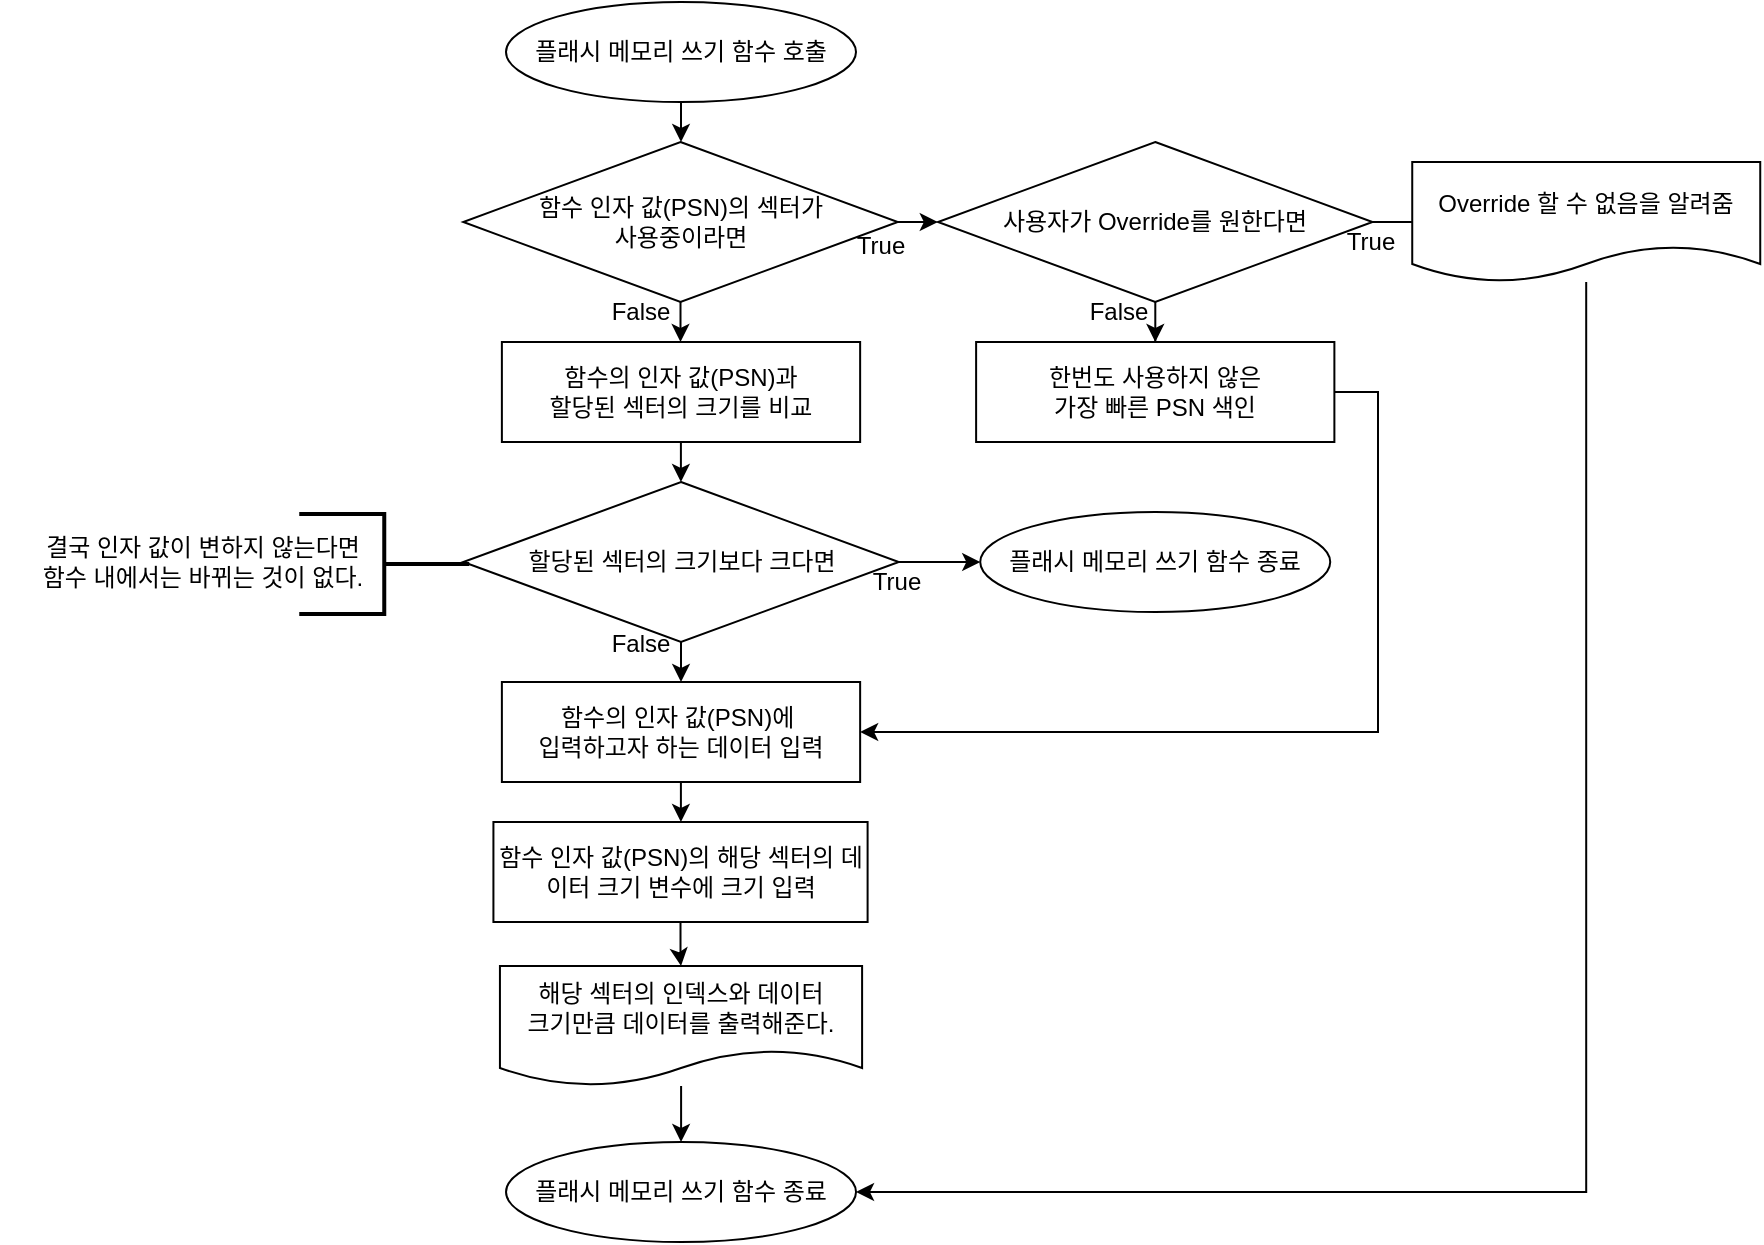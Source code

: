 <mxfile version="13.9.9" type="device"><diagram id="6jmNVvHfpzubFy3tRc5I" name="Page-1"><mxGraphModel dx="1086" dy="806" grid="1" gridSize="10" guides="1" tooltips="1" connect="1" arrows="1" fold="1" page="1" pageScale="1" pageWidth="1390" pageHeight="980" math="0" shadow="0"><root><mxCell id="0"/><mxCell id="1" parent="0"/><mxCell id="qSgD5UGqMRmSTxQkrSyY-1" value="" style="edgeStyle=orthogonalEdgeStyle;rounded=0;orthogonalLoop=1;jettySize=auto;html=1;" parent="1" source="qSgD5UGqMRmSTxQkrSyY-2" target="qSgD5UGqMRmSTxQkrSyY-7" edge="1"><mxGeometry relative="1" as="geometry"/></mxCell><mxCell id="qSgD5UGqMRmSTxQkrSyY-2" value="플래시 메모리 쓰기 함수 호출" style="ellipse;whiteSpace=wrap;html=1;" parent="1" vertex="1"><mxGeometry x="564" y="40" width="175" height="50" as="geometry"/></mxCell><mxCell id="qSgD5UGqMRmSTxQkrSyY-3" value="True" style="text;html=1;align=center;verticalAlign=middle;resizable=0;points=[];autosize=1;" parent="1" vertex="1"><mxGeometry x="731" y="152" width="40" height="20" as="geometry"/></mxCell><mxCell id="qSgD5UGqMRmSTxQkrSyY-4" value="False" style="text;html=1;align=center;verticalAlign=middle;resizable=0;points=[];autosize=1;" parent="1" vertex="1"><mxGeometry x="850" y="185" width="40" height="20" as="geometry"/></mxCell><mxCell id="qSgD5UGqMRmSTxQkrSyY-5" value="" style="edgeStyle=orthogonalEdgeStyle;rounded=0;orthogonalLoop=1;jettySize=auto;html=1;" parent="1" source="qSgD5UGqMRmSTxQkrSyY-7" edge="1"><mxGeometry relative="1" as="geometry"><mxPoint x="780" y="150" as="targetPoint"/></mxGeometry></mxCell><mxCell id="qSgD5UGqMRmSTxQkrSyY-6" value="" style="edgeStyle=orthogonalEdgeStyle;rounded=0;orthogonalLoop=1;jettySize=auto;html=1;" parent="1" source="qSgD5UGqMRmSTxQkrSyY-7" edge="1"><mxGeometry relative="1" as="geometry"><mxPoint x="651.6" y="210" as="targetPoint"/></mxGeometry></mxCell><mxCell id="qSgD5UGqMRmSTxQkrSyY-7" value="함수 인자 값(PSN)의 섹터가 &lt;br&gt;사용중이라면" style="rhombus;whiteSpace=wrap;html=1;" parent="1" vertex="1"><mxGeometry x="542.63" y="110" width="217.25" height="80" as="geometry"/></mxCell><mxCell id="qSgD5UGqMRmSTxQkrSyY-37" style="edgeStyle=orthogonalEdgeStyle;rounded=0;orthogonalLoop=1;jettySize=auto;html=1;entryX=0.5;entryY=0;entryDx=0;entryDy=0;" parent="1" source="qSgD5UGqMRmSTxQkrSyY-10" target="qSgD5UGqMRmSTxQkrSyY-19" edge="1"><mxGeometry relative="1" as="geometry"/></mxCell><mxCell id="qSgD5UGqMRmSTxQkrSyY-10" value="해당 섹터의 인덱스와 데이터 &lt;br&gt;크기만큼&amp;nbsp;데이터를 출력해준다." style="shape=document;whiteSpace=wrap;html=1;boundedLbl=1;" parent="1" vertex="1"><mxGeometry x="560.97" y="522" width="181.08" height="60" as="geometry"/></mxCell><mxCell id="qSgD5UGqMRmSTxQkrSyY-23" style="edgeStyle=orthogonalEdgeStyle;rounded=0;orthogonalLoop=1;jettySize=auto;html=1;entryX=0.5;entryY=0;entryDx=0;entryDy=0;" parent="1" source="qSgD5UGqMRmSTxQkrSyY-12" target="qSgD5UGqMRmSTxQkrSyY-15" edge="1"><mxGeometry relative="1" as="geometry"/></mxCell><mxCell id="qSgD5UGqMRmSTxQkrSyY-12" value="함수의 인자 값(PSN)과 &lt;br&gt;할당된 섹터의 크기를 비교" style="rounded=0;whiteSpace=wrap;html=1;" parent="1" vertex="1"><mxGeometry x="561.94" y="210" width="179.13" height="50" as="geometry"/></mxCell><mxCell id="qSgD5UGqMRmSTxQkrSyY-31" value="" style="edgeStyle=orthogonalEdgeStyle;rounded=0;orthogonalLoop=1;jettySize=auto;html=1;" parent="1" source="qSgD5UGqMRmSTxQkrSyY-15" target="qSgD5UGqMRmSTxQkrSyY-30" edge="1"><mxGeometry relative="1" as="geometry"/></mxCell><mxCell id="qSgD5UGqMRmSTxQkrSyY-33" value="" style="edgeStyle=orthogonalEdgeStyle;rounded=0;orthogonalLoop=1;jettySize=auto;html=1;" parent="1" source="qSgD5UGqMRmSTxQkrSyY-15" target="qSgD5UGqMRmSTxQkrSyY-32" edge="1"><mxGeometry relative="1" as="geometry"/></mxCell><mxCell id="qSgD5UGqMRmSTxQkrSyY-15" value="할당된 섹터의 크기보다 크다면" style="rhombus;whiteSpace=wrap;html=1;" parent="1" vertex="1"><mxGeometry x="542.63" y="280" width="217.75" height="80" as="geometry"/></mxCell><mxCell id="qSgD5UGqMRmSTxQkrSyY-17" value="True" style="text;html=1;align=center;verticalAlign=middle;resizable=0;points=[];autosize=1;" parent="1" vertex="1"><mxGeometry x="739" y="320" width="40" height="20" as="geometry"/></mxCell><mxCell id="qSgD5UGqMRmSTxQkrSyY-18" value="False" style="text;html=1;align=center;verticalAlign=middle;resizable=0;points=[];autosize=1;" parent="1" vertex="1"><mxGeometry x="611" y="351" width="40" height="20" as="geometry"/></mxCell><mxCell id="qSgD5UGqMRmSTxQkrSyY-19" value="플래시 메모리 쓰기 함수 종료" style="ellipse;whiteSpace=wrap;html=1;" parent="1" vertex="1"><mxGeometry x="564.01" y="610" width="175" height="50" as="geometry"/></mxCell><mxCell id="qSgD5UGqMRmSTxQkrSyY-43" value="" style="edgeStyle=orthogonalEdgeStyle;rounded=0;orthogonalLoop=1;jettySize=auto;html=1;" parent="1" source="qSgD5UGqMRmSTxQkrSyY-21" target="qSgD5UGqMRmSTxQkrSyY-42" edge="1"><mxGeometry relative="1" as="geometry"/></mxCell><mxCell id="qSgD5UGqMRmSTxQkrSyY-46" value="" style="edgeStyle=orthogonalEdgeStyle;rounded=0;orthogonalLoop=1;jettySize=auto;html=1;" parent="1" source="qSgD5UGqMRmSTxQkrSyY-21" edge="1"><mxGeometry relative="1" as="geometry"><mxPoint x="1016.115" y="150" as="targetPoint"/></mxGeometry></mxCell><mxCell id="qSgD5UGqMRmSTxQkrSyY-21" value="사용자가 Override를 원한다면" style="rhombus;whiteSpace=wrap;html=1;" parent="1" vertex="1"><mxGeometry x="780" y="110" width="217.25" height="80" as="geometry"/></mxCell><mxCell id="qSgD5UGqMRmSTxQkrSyY-24" value="" style="group" parent="1" vertex="1" connectable="0"><mxGeometry x="312.63" y="295" width="226" height="50" as="geometry"/></mxCell><mxCell id="qSgD5UGqMRmSTxQkrSyY-25" value="" style="group" parent="qSgD5UGqMRmSTxQkrSyY-24" vertex="1" connectable="0"><mxGeometry y="-3.553e-15" width="226" height="50" as="geometry"/></mxCell><mxCell id="qSgD5UGqMRmSTxQkrSyY-26" value="" style="group" parent="qSgD5UGqMRmSTxQkrSyY-25" vertex="1" connectable="0"><mxGeometry x="-1" y="3.553e-15" width="226" height="51" as="geometry"/></mxCell><mxCell id="qSgD5UGqMRmSTxQkrSyY-27" value="" style="group" parent="qSgD5UGqMRmSTxQkrSyY-26" vertex="1" connectable="0"><mxGeometry x="8" width="226" height="51" as="geometry"/></mxCell><mxCell id="qSgD5UGqMRmSTxQkrSyY-28" value="" style="strokeWidth=2;html=1;shape=mxgraph.flowchart.annotation_2;align=left;labelPosition=right;pointerEvents=1;rotation=-180;" parent="qSgD5UGqMRmSTxQkrSyY-27" vertex="1"><mxGeometry x="141" y="1" width="85" height="50" as="geometry"/></mxCell><mxCell id="qSgD5UGqMRmSTxQkrSyY-29" value="결국 인자 값이 변하지 않는다면&lt;br&gt;함수 내에서는 바뀌는 것이 없다." style="text;html=1;strokeColor=none;fillColor=none;align=center;verticalAlign=middle;whiteSpace=wrap;rounded=0;rotation=0;" parent="qSgD5UGqMRmSTxQkrSyY-27" vertex="1"><mxGeometry width="185" height="50" as="geometry"/></mxCell><mxCell id="qSgD5UGqMRmSTxQkrSyY-30" value="플래시 메모리 쓰기 함수 종료" style="ellipse;whiteSpace=wrap;html=1;" parent="1" vertex="1"><mxGeometry x="801.12" y="295" width="175" height="50" as="geometry"/></mxCell><mxCell id="qSgD5UGqMRmSTxQkrSyY-35" style="edgeStyle=orthogonalEdgeStyle;rounded=0;orthogonalLoop=1;jettySize=auto;html=1;entryX=0.5;entryY=0;entryDx=0;entryDy=0;" parent="1" source="qSgD5UGqMRmSTxQkrSyY-32" target="qSgD5UGqMRmSTxQkrSyY-34" edge="1"><mxGeometry relative="1" as="geometry"/></mxCell><mxCell id="qSgD5UGqMRmSTxQkrSyY-32" value="함수의 인자 값(PSN)에&amp;nbsp;&lt;br&gt;입력하고자 하는 데이터 입력" style="rounded=0;whiteSpace=wrap;html=1;" parent="1" vertex="1"><mxGeometry x="561.94" y="380" width="179.13" height="50" as="geometry"/></mxCell><mxCell id="qSgD5UGqMRmSTxQkrSyY-36" style="edgeStyle=orthogonalEdgeStyle;rounded=0;orthogonalLoop=1;jettySize=auto;html=1;entryX=0.5;entryY=0;entryDx=0;entryDy=0;" parent="1" source="qSgD5UGqMRmSTxQkrSyY-34" target="qSgD5UGqMRmSTxQkrSyY-10" edge="1"><mxGeometry relative="1" as="geometry"/></mxCell><mxCell id="qSgD5UGqMRmSTxQkrSyY-34" value="함수 인자 값(PSN)의 해당 섹터의 데이터 크기 변수에 크기 입력" style="rounded=0;whiteSpace=wrap;html=1;" parent="1" vertex="1"><mxGeometry x="557.71" y="450" width="187.09" height="50" as="geometry"/></mxCell><mxCell id="qSgD5UGqMRmSTxQkrSyY-38" value="True" style="text;html=1;align=center;verticalAlign=middle;resizable=0;points=[];autosize=1;" parent="1" vertex="1"><mxGeometry x="976.12" y="150" width="40" height="20" as="geometry"/></mxCell><mxCell id="qSgD5UGqMRmSTxQkrSyY-39" value="False" style="text;html=1;align=center;verticalAlign=middle;resizable=0;points=[];autosize=1;" parent="1" vertex="1"><mxGeometry x="611" y="185" width="40" height="20" as="geometry"/></mxCell><mxCell id="qSgD5UGqMRmSTxQkrSyY-44" style="edgeStyle=orthogonalEdgeStyle;rounded=0;orthogonalLoop=1;jettySize=auto;html=1;entryX=1;entryY=0.5;entryDx=0;entryDy=0;" parent="1" source="qSgD5UGqMRmSTxQkrSyY-42" target="qSgD5UGqMRmSTxQkrSyY-32" edge="1"><mxGeometry relative="1" as="geometry"><Array as="points"><mxPoint x="1000" y="235"/><mxPoint x="1000" y="405"/></Array></mxGeometry></mxCell><mxCell id="qSgD5UGqMRmSTxQkrSyY-42" value="한번도 사용하지 않은 &lt;br&gt;가장 빠른 PSN 색인" style="rounded=0;whiteSpace=wrap;html=1;" parent="1" vertex="1"><mxGeometry x="799.06" y="210" width="179.13" height="50" as="geometry"/></mxCell><mxCell id="KmDlnIkADk8mpgyJ6Xuh-3" style="edgeStyle=orthogonalEdgeStyle;rounded=0;orthogonalLoop=1;jettySize=auto;html=1;entryX=1;entryY=0.5;entryDx=0;entryDy=0;" edge="1" parent="1" source="qSgD5UGqMRmSTxQkrSyY-47" target="qSgD5UGqMRmSTxQkrSyY-19"><mxGeometry relative="1" as="geometry"><Array as="points"><mxPoint x="1104" y="635"/></Array></mxGeometry></mxCell><mxCell id="qSgD5UGqMRmSTxQkrSyY-47" value="Override 할 수 없음을 알려줌" style="shape=document;whiteSpace=wrap;html=1;boundedLbl=1;" parent="1" vertex="1"><mxGeometry x="1017.12" y="120" width="174" height="60" as="geometry"/></mxCell></root></mxGraphModel></diagram></mxfile>